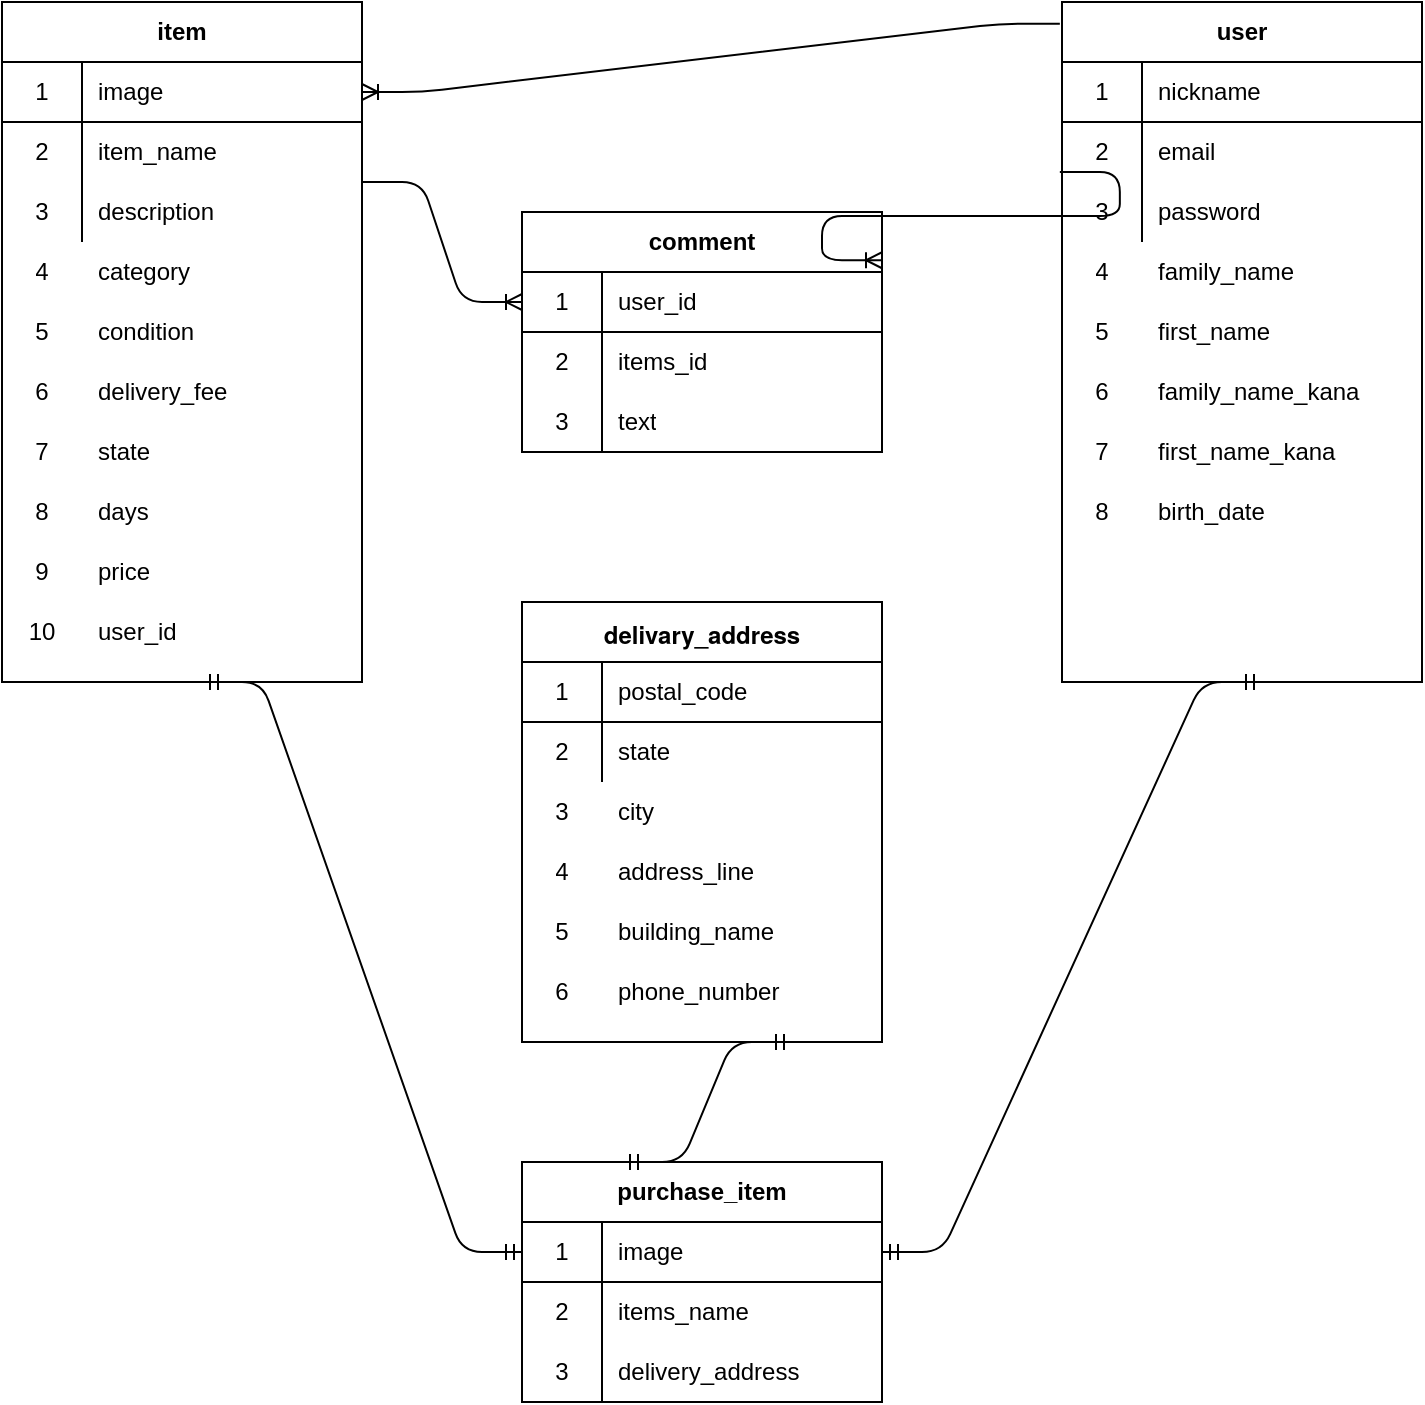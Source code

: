 <mxfile version="13.6.4" type="github">
  <diagram id="R2lEEEUBdFMjLlhIrx00" name="Page-1">
    <mxGraphModel dx="946" dy="543" grid="1" gridSize="10" guides="1" tooltips="1" connect="1" arrows="1" fold="1" page="1" pageScale="1" pageWidth="850" pageHeight="1100" math="0" shadow="0" extFonts="Permanent Marker^https://fonts.googleapis.com/css?family=Permanent+Marker">
      <root>
        <mxCell id="0" />
        <mxCell id="1" parent="0" />
        <mxCell id="xMCtz1LwxbjLgi_vazao-54" value="" style="shape=partialRectangle;html=1;whiteSpace=wrap;collapsible=0;dropTarget=0;pointerEvents=0;fillColor=none;top=0;left=0;bottom=0;right=0;points=[[0,0.5],[1,0.5]];portConstraint=eastwest;" parent="1" vertex="1">
          <mxGeometry x="590" y="140" width="180" height="30" as="geometry" />
        </mxCell>
        <mxCell id="xMCtz1LwxbjLgi_vazao-55" value="4" style="shape=partialRectangle;html=1;whiteSpace=wrap;connectable=0;fillColor=none;top=0;left=0;bottom=0;right=0;overflow=hidden;" parent="xMCtz1LwxbjLgi_vazao-54" vertex="1">
          <mxGeometry width="40" height="30" as="geometry" />
        </mxCell>
        <mxCell id="xMCtz1LwxbjLgi_vazao-56" value="family_name" style="shape=partialRectangle;html=1;whiteSpace=wrap;connectable=0;fillColor=none;top=0;left=0;bottom=0;right=0;align=left;spacingLeft=6;overflow=hidden;" parent="xMCtz1LwxbjLgi_vazao-54" vertex="1">
          <mxGeometry x="40" width="140" height="30" as="geometry" />
        </mxCell>
        <mxCell id="xMCtz1LwxbjLgi_vazao-57" value="" style="shape=partialRectangle;html=1;whiteSpace=wrap;collapsible=0;dropTarget=0;pointerEvents=0;fillColor=none;top=0;left=0;bottom=0;right=0;points=[[0,0.5],[1,0.5]];portConstraint=eastwest;" parent="1" vertex="1">
          <mxGeometry x="590" y="170" width="180" height="30" as="geometry" />
        </mxCell>
        <mxCell id="xMCtz1LwxbjLgi_vazao-58" value="5" style="shape=partialRectangle;html=1;whiteSpace=wrap;connectable=0;fillColor=none;top=0;left=0;bottom=0;right=0;overflow=hidden;" parent="xMCtz1LwxbjLgi_vazao-57" vertex="1">
          <mxGeometry width="40" height="30" as="geometry" />
        </mxCell>
        <mxCell id="xMCtz1LwxbjLgi_vazao-59" value="first_name" style="shape=partialRectangle;html=1;whiteSpace=wrap;connectable=0;fillColor=none;top=0;left=0;bottom=0;right=0;align=left;spacingLeft=6;overflow=hidden;" parent="xMCtz1LwxbjLgi_vazao-57" vertex="1">
          <mxGeometry x="40" width="140" height="30" as="geometry" />
        </mxCell>
        <mxCell id="xMCtz1LwxbjLgi_vazao-60" value="" style="shape=partialRectangle;html=1;whiteSpace=wrap;collapsible=0;dropTarget=0;pointerEvents=0;fillColor=none;top=0;left=0;bottom=0;right=0;points=[[0,0.5],[1,0.5]];portConstraint=eastwest;fontStyle=1;" parent="1" vertex="1">
          <mxGeometry x="590" y="200" width="180" height="30" as="geometry" />
        </mxCell>
        <mxCell id="xMCtz1LwxbjLgi_vazao-61" value="6" style="shape=partialRectangle;html=1;whiteSpace=wrap;connectable=0;fillColor=none;top=0;left=0;bottom=0;right=0;overflow=hidden;" parent="xMCtz1LwxbjLgi_vazao-60" vertex="1">
          <mxGeometry width="40" height="30" as="geometry" />
        </mxCell>
        <mxCell id="xMCtz1LwxbjLgi_vazao-62" value="family_name_kana" style="shape=partialRectangle;html=1;whiteSpace=wrap;connectable=0;fillColor=none;top=0;left=0;bottom=0;right=0;align=left;spacingLeft=6;overflow=hidden;" parent="xMCtz1LwxbjLgi_vazao-60" vertex="1">
          <mxGeometry x="40" width="140" height="30" as="geometry" />
        </mxCell>
        <mxCell id="xMCtz1LwxbjLgi_vazao-65" value="" style="shape=partialRectangle;html=1;whiteSpace=wrap;collapsible=0;dropTarget=0;pointerEvents=0;fillColor=none;top=0;left=0;bottom=0;right=0;points=[[0,0.5],[1,0.5]];portConstraint=eastwest;" parent="1" vertex="1">
          <mxGeometry x="590" y="230" width="180" height="30" as="geometry" />
        </mxCell>
        <mxCell id="xMCtz1LwxbjLgi_vazao-66" value="7" style="shape=partialRectangle;html=1;whiteSpace=wrap;connectable=0;fillColor=none;top=0;left=0;bottom=0;right=0;overflow=hidden;" parent="xMCtz1LwxbjLgi_vazao-65" vertex="1">
          <mxGeometry width="40" height="30" as="geometry" />
        </mxCell>
        <mxCell id="xMCtz1LwxbjLgi_vazao-67" value="first_name_kana" style="shape=partialRectangle;html=1;whiteSpace=wrap;connectable=0;fillColor=none;top=0;left=0;bottom=0;right=0;align=left;spacingLeft=6;overflow=hidden;" parent="xMCtz1LwxbjLgi_vazao-65" vertex="1">
          <mxGeometry x="40" width="140" height="30" as="geometry" />
        </mxCell>
        <mxCell id="xMCtz1LwxbjLgi_vazao-21" value="comment" style="shape=table;html=1;whiteSpace=wrap;startSize=30;container=1;collapsible=0;childLayout=tableLayout;fixedRows=1;rowLines=0;fontStyle=1;align=center;" parent="1" vertex="1">
          <mxGeometry x="320" y="125" width="180" height="120" as="geometry" />
        </mxCell>
        <mxCell id="xMCtz1LwxbjLgi_vazao-22" value="" style="shape=partialRectangle;html=1;whiteSpace=wrap;collapsible=0;dropTarget=0;pointerEvents=0;fillColor=none;top=0;left=0;bottom=1;right=0;points=[[0,0.5],[1,0.5]];portConstraint=eastwest;" parent="xMCtz1LwxbjLgi_vazao-21" vertex="1">
          <mxGeometry y="30" width="180" height="30" as="geometry" />
        </mxCell>
        <mxCell id="xMCtz1LwxbjLgi_vazao-23" value="1" style="shape=partialRectangle;html=1;whiteSpace=wrap;connectable=0;fillColor=none;top=0;left=0;bottom=0;right=0;overflow=hidden;" parent="xMCtz1LwxbjLgi_vazao-22" vertex="1">
          <mxGeometry width="40" height="30" as="geometry" />
        </mxCell>
        <mxCell id="xMCtz1LwxbjLgi_vazao-24" value="user_id" style="shape=partialRectangle;html=1;whiteSpace=wrap;connectable=0;fillColor=none;top=0;left=0;bottom=0;right=0;align=left;spacingLeft=6;overflow=hidden;" parent="xMCtz1LwxbjLgi_vazao-22" vertex="1">
          <mxGeometry x="40" width="140" height="30" as="geometry" />
        </mxCell>
        <mxCell id="xMCtz1LwxbjLgi_vazao-25" value="" style="shape=partialRectangle;html=1;whiteSpace=wrap;collapsible=0;dropTarget=0;pointerEvents=0;fillColor=none;top=0;left=0;bottom=0;right=0;points=[[0,0.5],[1,0.5]];portConstraint=eastwest;" parent="xMCtz1LwxbjLgi_vazao-21" vertex="1">
          <mxGeometry y="60" width="180" height="30" as="geometry" />
        </mxCell>
        <mxCell id="xMCtz1LwxbjLgi_vazao-26" value="2" style="shape=partialRectangle;html=1;whiteSpace=wrap;connectable=0;fillColor=none;top=0;left=0;bottom=0;right=0;overflow=hidden;" parent="xMCtz1LwxbjLgi_vazao-25" vertex="1">
          <mxGeometry width="40" height="30" as="geometry" />
        </mxCell>
        <mxCell id="xMCtz1LwxbjLgi_vazao-27" value="items_id" style="shape=partialRectangle;html=1;whiteSpace=wrap;connectable=0;fillColor=none;top=0;left=0;bottom=0;right=0;align=left;spacingLeft=6;overflow=hidden;" parent="xMCtz1LwxbjLgi_vazao-25" vertex="1">
          <mxGeometry x="40" width="140" height="30" as="geometry" />
        </mxCell>
        <mxCell id="xMCtz1LwxbjLgi_vazao-28" value="" style="shape=partialRectangle;html=1;whiteSpace=wrap;collapsible=0;dropTarget=0;pointerEvents=0;fillColor=none;top=0;left=0;bottom=0;right=0;points=[[0,0.5],[1,0.5]];portConstraint=eastwest;" parent="xMCtz1LwxbjLgi_vazao-21" vertex="1">
          <mxGeometry y="90" width="180" height="30" as="geometry" />
        </mxCell>
        <mxCell id="xMCtz1LwxbjLgi_vazao-29" value="3" style="shape=partialRectangle;html=1;whiteSpace=wrap;connectable=0;fillColor=none;top=0;left=0;bottom=0;right=0;overflow=hidden;" parent="xMCtz1LwxbjLgi_vazao-28" vertex="1">
          <mxGeometry width="40" height="30" as="geometry" />
        </mxCell>
        <mxCell id="xMCtz1LwxbjLgi_vazao-30" value="text" style="shape=partialRectangle;html=1;whiteSpace=wrap;connectable=0;fillColor=none;top=0;left=0;bottom=0;right=0;align=left;spacingLeft=6;overflow=hidden;" parent="xMCtz1LwxbjLgi_vazao-28" vertex="1">
          <mxGeometry x="40" width="140" height="30" as="geometry" />
        </mxCell>
        <mxCell id="xMCtz1LwxbjLgi_vazao-68" value="" style="shape=partialRectangle;html=1;whiteSpace=wrap;collapsible=0;dropTarget=0;pointerEvents=0;fillColor=none;top=0;left=0;bottom=0;right=0;points=[[0,0.5],[1,0.5]];portConstraint=eastwest;" parent="1" vertex="1">
          <mxGeometry x="590" y="260" width="180" height="30" as="geometry" />
        </mxCell>
        <mxCell id="xMCtz1LwxbjLgi_vazao-69" value="8" style="shape=partialRectangle;html=1;whiteSpace=wrap;connectable=0;fillColor=none;top=0;left=0;bottom=0;right=0;overflow=hidden;" parent="xMCtz1LwxbjLgi_vazao-68" vertex="1">
          <mxGeometry width="40" height="30" as="geometry" />
        </mxCell>
        <mxCell id="xMCtz1LwxbjLgi_vazao-70" value="birth_date" style="shape=partialRectangle;html=1;whiteSpace=wrap;connectable=0;fillColor=none;top=0;left=0;bottom=0;right=0;align=left;spacingLeft=6;overflow=hidden;" parent="xMCtz1LwxbjLgi_vazao-68" vertex="1">
          <mxGeometry x="40" width="140" height="30" as="geometry" />
        </mxCell>
        <mxCell id="xMCtz1LwxbjLgi_vazao-74" value="" style="shape=partialRectangle;html=1;whiteSpace=wrap;collapsible=0;dropTarget=0;pointerEvents=0;fillColor=none;top=0;left=0;bottom=0;right=0;points=[[0,0.5],[1,0.5]];portConstraint=eastwest;" parent="1" vertex="1">
          <mxGeometry x="60" y="140" width="180" height="30" as="geometry" />
        </mxCell>
        <mxCell id="xMCtz1LwxbjLgi_vazao-75" value="4" style="shape=partialRectangle;html=1;whiteSpace=wrap;connectable=0;fillColor=none;top=0;left=0;bottom=0;right=0;overflow=hidden;" parent="xMCtz1LwxbjLgi_vazao-74" vertex="1">
          <mxGeometry width="40" height="30" as="geometry" />
        </mxCell>
        <mxCell id="xMCtz1LwxbjLgi_vazao-76" value="category" style="shape=partialRectangle;html=1;whiteSpace=wrap;connectable=0;fillColor=none;top=0;left=0;bottom=0;right=0;align=left;spacingLeft=6;overflow=hidden;" parent="xMCtz1LwxbjLgi_vazao-74" vertex="1">
          <mxGeometry x="40" width="140" height="30" as="geometry" />
        </mxCell>
        <mxCell id="J47DMvdmZxNLsB0QZOsr-2" value="item" style="shape=table;html=1;whiteSpace=wrap;startSize=30;container=1;collapsible=0;childLayout=tableLayout;fixedRows=1;rowLines=0;fontStyle=1;align=center;" parent="1" vertex="1">
          <mxGeometry x="60" y="20" width="180" height="340" as="geometry" />
        </mxCell>
        <mxCell id="J47DMvdmZxNLsB0QZOsr-3" value="" style="shape=partialRectangle;html=1;whiteSpace=wrap;collapsible=0;dropTarget=0;pointerEvents=0;fillColor=none;top=0;left=0;bottom=1;right=0;points=[[0,0.5],[1,0.5]];portConstraint=eastwest;" parent="J47DMvdmZxNLsB0QZOsr-2" vertex="1">
          <mxGeometry y="30" width="180" height="30" as="geometry" />
        </mxCell>
        <mxCell id="J47DMvdmZxNLsB0QZOsr-4" value="1" style="shape=partialRectangle;html=1;whiteSpace=wrap;connectable=0;fillColor=none;top=0;left=0;bottom=0;right=0;overflow=hidden;" parent="J47DMvdmZxNLsB0QZOsr-3" vertex="1">
          <mxGeometry width="40" height="30" as="geometry" />
        </mxCell>
        <mxCell id="J47DMvdmZxNLsB0QZOsr-5" value="image" style="shape=partialRectangle;html=1;whiteSpace=wrap;connectable=0;fillColor=none;top=0;left=0;bottom=0;right=0;align=left;spacingLeft=6;overflow=hidden;" parent="J47DMvdmZxNLsB0QZOsr-3" vertex="1">
          <mxGeometry x="40" width="140" height="30" as="geometry" />
        </mxCell>
        <mxCell id="J47DMvdmZxNLsB0QZOsr-6" value="" style="shape=partialRectangle;html=1;whiteSpace=wrap;collapsible=0;dropTarget=0;pointerEvents=0;fillColor=none;top=0;left=0;bottom=0;right=0;points=[[0,0.5],[1,0.5]];portConstraint=eastwest;" parent="J47DMvdmZxNLsB0QZOsr-2" vertex="1">
          <mxGeometry y="60" width="180" height="30" as="geometry" />
        </mxCell>
        <mxCell id="J47DMvdmZxNLsB0QZOsr-7" value="2" style="shape=partialRectangle;html=1;whiteSpace=wrap;connectable=0;fillColor=none;top=0;left=0;bottom=0;right=0;overflow=hidden;" parent="J47DMvdmZxNLsB0QZOsr-6" vertex="1">
          <mxGeometry width="40" height="30" as="geometry" />
        </mxCell>
        <mxCell id="J47DMvdmZxNLsB0QZOsr-8" value="item_name" style="shape=partialRectangle;html=1;whiteSpace=wrap;connectable=0;fillColor=none;top=0;left=0;bottom=0;right=0;align=left;spacingLeft=6;overflow=hidden;" parent="J47DMvdmZxNLsB0QZOsr-6" vertex="1">
          <mxGeometry x="40" width="140" height="30" as="geometry" />
        </mxCell>
        <mxCell id="J47DMvdmZxNLsB0QZOsr-9" value="" style="shape=partialRectangle;html=1;whiteSpace=wrap;collapsible=0;dropTarget=0;pointerEvents=0;fillColor=none;top=0;left=0;bottom=0;right=0;points=[[0,0.5],[1,0.5]];portConstraint=eastwest;" parent="J47DMvdmZxNLsB0QZOsr-2" vertex="1">
          <mxGeometry y="90" width="180" height="30" as="geometry" />
        </mxCell>
        <mxCell id="J47DMvdmZxNLsB0QZOsr-10" value="3" style="shape=partialRectangle;html=1;whiteSpace=wrap;connectable=0;fillColor=none;top=0;left=0;bottom=0;right=0;overflow=hidden;" parent="J47DMvdmZxNLsB0QZOsr-9" vertex="1">
          <mxGeometry width="40" height="30" as="geometry" />
        </mxCell>
        <mxCell id="J47DMvdmZxNLsB0QZOsr-11" value="description" style="shape=partialRectangle;html=1;whiteSpace=wrap;connectable=0;fillColor=none;top=0;left=0;bottom=0;right=0;align=left;spacingLeft=6;overflow=hidden;" parent="J47DMvdmZxNLsB0QZOsr-9" vertex="1">
          <mxGeometry x="40" width="140" height="30" as="geometry" />
        </mxCell>
        <mxCell id="xMCtz1LwxbjLgi_vazao-41" value="user" style="shape=table;html=1;whiteSpace=wrap;startSize=30;container=1;collapsible=0;childLayout=tableLayout;fixedRows=1;rowLines=0;fontStyle=1;align=center;" parent="1" vertex="1">
          <mxGeometry x="590" y="20" width="180" height="340" as="geometry" />
        </mxCell>
        <mxCell id="xMCtz1LwxbjLgi_vazao-42" value="" style="shape=partialRectangle;html=1;whiteSpace=wrap;collapsible=0;dropTarget=0;pointerEvents=0;fillColor=none;top=0;left=0;bottom=1;right=0;points=[[0,0.5],[1,0.5]];portConstraint=eastwest;" parent="xMCtz1LwxbjLgi_vazao-41" vertex="1">
          <mxGeometry y="30" width="180" height="30" as="geometry" />
        </mxCell>
        <mxCell id="xMCtz1LwxbjLgi_vazao-43" value="1" style="shape=partialRectangle;html=1;whiteSpace=wrap;connectable=0;fillColor=none;top=0;left=0;bottom=0;right=0;overflow=hidden;" parent="xMCtz1LwxbjLgi_vazao-42" vertex="1">
          <mxGeometry width="40" height="30" as="geometry" />
        </mxCell>
        <mxCell id="xMCtz1LwxbjLgi_vazao-44" value="nickname" style="shape=partialRectangle;html=1;whiteSpace=wrap;connectable=0;fillColor=none;top=0;left=0;bottom=0;right=0;align=left;spacingLeft=6;overflow=hidden;" parent="xMCtz1LwxbjLgi_vazao-42" vertex="1">
          <mxGeometry x="40" width="140" height="30" as="geometry" />
        </mxCell>
        <mxCell id="xMCtz1LwxbjLgi_vazao-45" value="" style="shape=partialRectangle;html=1;whiteSpace=wrap;collapsible=0;dropTarget=0;pointerEvents=0;fillColor=none;top=0;left=0;bottom=0;right=0;points=[[0,0.5],[1,0.5]];portConstraint=eastwest;" parent="xMCtz1LwxbjLgi_vazao-41" vertex="1">
          <mxGeometry y="60" width="180" height="30" as="geometry" />
        </mxCell>
        <mxCell id="xMCtz1LwxbjLgi_vazao-46" value="2" style="shape=partialRectangle;html=1;whiteSpace=wrap;connectable=0;fillColor=none;top=0;left=0;bottom=0;right=0;overflow=hidden;" parent="xMCtz1LwxbjLgi_vazao-45" vertex="1">
          <mxGeometry width="40" height="30" as="geometry" />
        </mxCell>
        <mxCell id="xMCtz1LwxbjLgi_vazao-47" value="email" style="shape=partialRectangle;html=1;whiteSpace=wrap;connectable=0;fillColor=none;top=0;left=0;bottom=0;right=0;align=left;spacingLeft=6;overflow=hidden;labelBorderColor=none;shadow=0;" parent="xMCtz1LwxbjLgi_vazao-45" vertex="1">
          <mxGeometry x="40" width="140" height="30" as="geometry" />
        </mxCell>
        <mxCell id="xMCtz1LwxbjLgi_vazao-48" value="" style="shape=partialRectangle;html=1;whiteSpace=wrap;collapsible=0;dropTarget=0;pointerEvents=0;fillColor=none;top=0;left=0;bottom=0;right=0;points=[[0,0.5],[1,0.5]];portConstraint=eastwest;" parent="xMCtz1LwxbjLgi_vazao-41" vertex="1">
          <mxGeometry y="90" width="180" height="30" as="geometry" />
        </mxCell>
        <mxCell id="xMCtz1LwxbjLgi_vazao-49" value="3" style="shape=partialRectangle;html=1;whiteSpace=wrap;connectable=0;fillColor=none;top=0;left=0;bottom=0;right=0;overflow=hidden;" parent="xMCtz1LwxbjLgi_vazao-48" vertex="1">
          <mxGeometry width="40" height="30" as="geometry" />
        </mxCell>
        <mxCell id="xMCtz1LwxbjLgi_vazao-50" value="password" style="shape=partialRectangle;html=1;whiteSpace=wrap;connectable=0;fillColor=none;top=0;left=0;bottom=0;right=0;align=left;spacingLeft=6;overflow=hidden;" parent="xMCtz1LwxbjLgi_vazao-48" vertex="1">
          <mxGeometry x="40" width="140" height="30" as="geometry" />
        </mxCell>
        <mxCell id="hqGdXzhsA93ZY9QuLCnF-7" value="" style="shape=partialRectangle;html=1;whiteSpace=wrap;collapsible=0;dropTarget=0;pointerEvents=0;fillColor=none;top=0;left=0;bottom=0;right=0;points=[[0,0.5],[1,0.5]];portConstraint=eastwest;" parent="1" vertex="1">
          <mxGeometry x="320" y="380" width="180" height="30" as="geometry" />
        </mxCell>
        <mxCell id="hqGdXzhsA93ZY9QuLCnF-8" value="2" style="shape=partialRectangle;html=1;whiteSpace=wrap;connectable=0;fillColor=none;top=0;left=0;bottom=0;right=0;overflow=hidden;" parent="hqGdXzhsA93ZY9QuLCnF-7" vertex="1">
          <mxGeometry width="40" height="30" as="geometry" />
        </mxCell>
        <mxCell id="hqGdXzhsA93ZY9QuLCnF-9" value="state" style="shape=partialRectangle;html=1;whiteSpace=wrap;connectable=0;fillColor=none;top=0;left=0;bottom=0;right=0;align=left;spacingLeft=6;overflow=hidden;" parent="hqGdXzhsA93ZY9QuLCnF-7" vertex="1">
          <mxGeometry x="40" width="140" height="30" as="geometry" />
        </mxCell>
        <mxCell id="hqGdXzhsA93ZY9QuLCnF-26" value="" style="shape=partialRectangle;html=1;whiteSpace=wrap;collapsible=0;dropTarget=0;pointerEvents=0;fillColor=none;top=0;left=0;bottom=0;right=0;points=[[0,0.5],[1,0.5]];portConstraint=eastwest;" parent="1" vertex="1">
          <mxGeometry x="320" y="410" width="180" height="30" as="geometry" />
        </mxCell>
        <mxCell id="hqGdXzhsA93ZY9QuLCnF-27" value="3" style="shape=partialRectangle;html=1;whiteSpace=wrap;connectable=0;fillColor=none;top=0;left=0;bottom=0;right=0;overflow=hidden;" parent="hqGdXzhsA93ZY9QuLCnF-26" vertex="1">
          <mxGeometry width="40" height="30" as="geometry" />
        </mxCell>
        <mxCell id="hqGdXzhsA93ZY9QuLCnF-28" value="city" style="shape=partialRectangle;html=1;whiteSpace=wrap;connectable=0;fillColor=none;top=0;left=0;bottom=0;right=0;align=left;spacingLeft=6;overflow=hidden;" parent="hqGdXzhsA93ZY9QuLCnF-26" vertex="1">
          <mxGeometry x="40" width="140" height="30" as="geometry" />
        </mxCell>
        <mxCell id="1S5ZxvTBuqortSDLGqEG-19" value="" style="shape=partialRectangle;html=1;whiteSpace=wrap;collapsible=0;dropTarget=0;pointerEvents=0;fillColor=none;top=0;left=0;bottom=0;right=0;points=[[0,0.5],[1,0.5]];portConstraint=eastwest;" parent="1" vertex="1">
          <mxGeometry x="60" y="230" width="180" height="30" as="geometry" />
        </mxCell>
        <mxCell id="1S5ZxvTBuqortSDLGqEG-20" value="7" style="shape=partialRectangle;html=1;whiteSpace=wrap;connectable=0;fillColor=none;top=0;left=0;bottom=0;right=0;overflow=hidden;" parent="1S5ZxvTBuqortSDLGqEG-19" vertex="1">
          <mxGeometry width="40" height="30" as="geometry" />
        </mxCell>
        <mxCell id="1S5ZxvTBuqortSDLGqEG-21" value="state" style="shape=partialRectangle;html=1;whiteSpace=wrap;connectable=0;fillColor=none;top=0;left=0;bottom=0;right=0;align=left;spacingLeft=6;overflow=hidden;" parent="1S5ZxvTBuqortSDLGqEG-19" vertex="1">
          <mxGeometry x="40" width="140" height="30" as="geometry" />
        </mxCell>
        <mxCell id="1S5ZxvTBuqortSDLGqEG-33" value="" style="shape=partialRectangle;html=1;whiteSpace=wrap;collapsible=0;dropTarget=0;pointerEvents=0;fillColor=none;top=0;left=0;bottom=0;right=0;points=[[0,0.5],[1,0.5]];portConstraint=eastwest;" parent="1" vertex="1">
          <mxGeometry x="320" y="440" width="180" height="30" as="geometry" />
        </mxCell>
        <mxCell id="1S5ZxvTBuqortSDLGqEG-34" value="4" style="shape=partialRectangle;html=1;whiteSpace=wrap;connectable=0;fillColor=none;top=0;left=0;bottom=0;right=0;overflow=hidden;" parent="1S5ZxvTBuqortSDLGqEG-33" vertex="1">
          <mxGeometry width="40" height="30" as="geometry" />
        </mxCell>
        <mxCell id="1S5ZxvTBuqortSDLGqEG-35" value="address_line" style="shape=partialRectangle;html=1;whiteSpace=wrap;connectable=0;fillColor=none;top=0;left=0;bottom=0;right=0;align=left;spacingLeft=6;overflow=hidden;" parent="1S5ZxvTBuqortSDLGqEG-33" vertex="1">
          <mxGeometry x="40" width="140" height="30" as="geometry" />
        </mxCell>
        <mxCell id="1S5ZxvTBuqortSDLGqEG-36" value="" style="shape=partialRectangle;html=1;whiteSpace=wrap;collapsible=0;dropTarget=0;pointerEvents=0;fillColor=none;top=0;left=0;bottom=0;right=0;points=[[0,0.5],[1,0.5]];portConstraint=eastwest;" parent="1" vertex="1">
          <mxGeometry x="320" y="470" width="180" height="30" as="geometry" />
        </mxCell>
        <mxCell id="1S5ZxvTBuqortSDLGqEG-37" value="5" style="shape=partialRectangle;html=1;whiteSpace=wrap;connectable=0;fillColor=none;top=0;left=0;bottom=0;right=0;overflow=hidden;" parent="1S5ZxvTBuqortSDLGqEG-36" vertex="1">
          <mxGeometry width="40" height="30" as="geometry" />
        </mxCell>
        <mxCell id="1S5ZxvTBuqortSDLGqEG-38" value="building_name" style="shape=partialRectangle;html=1;whiteSpace=wrap;connectable=0;fillColor=none;top=0;left=0;bottom=0;right=0;align=left;spacingLeft=6;overflow=hidden;" parent="1S5ZxvTBuqortSDLGqEG-36" vertex="1">
          <mxGeometry x="40" width="140" height="30" as="geometry" />
        </mxCell>
        <mxCell id="1S5ZxvTBuqortSDLGqEG-39" value="" style="shape=partialRectangle;html=1;whiteSpace=wrap;collapsible=0;dropTarget=0;pointerEvents=0;fillColor=none;top=0;left=0;bottom=0;right=0;points=[[0,0.5],[1,0.5]];portConstraint=eastwest;" parent="1" vertex="1">
          <mxGeometry x="320" y="500" width="180" height="30" as="geometry" />
        </mxCell>
        <mxCell id="1S5ZxvTBuqortSDLGqEG-40" value="6" style="shape=partialRectangle;html=1;whiteSpace=wrap;connectable=0;fillColor=none;top=0;left=0;bottom=0;right=0;overflow=hidden;" parent="1S5ZxvTBuqortSDLGqEG-39" vertex="1">
          <mxGeometry width="40" height="30" as="geometry" />
        </mxCell>
        <mxCell id="1S5ZxvTBuqortSDLGqEG-41" value="phone_number" style="shape=partialRectangle;html=1;whiteSpace=wrap;connectable=0;fillColor=none;top=0;left=0;bottom=0;right=0;align=left;spacingLeft=6;overflow=hidden;" parent="1S5ZxvTBuqortSDLGqEG-39" vertex="1">
          <mxGeometry x="40" width="140" height="30" as="geometry" />
        </mxCell>
        <mxCell id="J47DMvdmZxNLsB0QZOsr-12" value="" style="shape=partialRectangle;html=1;whiteSpace=wrap;collapsible=0;dropTarget=0;pointerEvents=0;fillColor=none;top=0;left=0;bottom=0;right=0;points=[[0,0.5],[1,0.5]];portConstraint=eastwest;" parent="1" vertex="1">
          <mxGeometry x="60" y="170" width="180" height="30" as="geometry" />
        </mxCell>
        <mxCell id="J47DMvdmZxNLsB0QZOsr-13" value="5" style="shape=partialRectangle;html=1;whiteSpace=wrap;connectable=0;fillColor=none;top=0;left=0;bottom=0;right=0;overflow=hidden;" parent="J47DMvdmZxNLsB0QZOsr-12" vertex="1">
          <mxGeometry width="40" height="30" as="geometry" />
        </mxCell>
        <mxCell id="J47DMvdmZxNLsB0QZOsr-14" value="condition" style="shape=partialRectangle;html=1;whiteSpace=wrap;connectable=0;fillColor=none;top=0;left=0;bottom=0;right=0;align=left;spacingLeft=6;overflow=hidden;" parent="J47DMvdmZxNLsB0QZOsr-12" vertex="1">
          <mxGeometry x="40" width="140" height="30" as="geometry" />
        </mxCell>
        <mxCell id="J47DMvdmZxNLsB0QZOsr-15" value="" style="shape=partialRectangle;html=1;whiteSpace=wrap;collapsible=0;dropTarget=0;pointerEvents=0;fillColor=none;top=0;left=0;bottom=0;right=0;points=[[0,0.5],[1,0.5]];portConstraint=eastwest;" parent="1" vertex="1">
          <mxGeometry x="60" y="200" width="180" height="30" as="geometry" />
        </mxCell>
        <mxCell id="J47DMvdmZxNLsB0QZOsr-16" value="6" style="shape=partialRectangle;html=1;whiteSpace=wrap;connectable=0;fillColor=none;top=0;left=0;bottom=0;right=0;overflow=hidden;" parent="J47DMvdmZxNLsB0QZOsr-15" vertex="1">
          <mxGeometry width="40" height="30" as="geometry" />
        </mxCell>
        <mxCell id="J47DMvdmZxNLsB0QZOsr-17" value="delivery_fee" style="shape=partialRectangle;html=1;whiteSpace=wrap;connectable=0;fillColor=none;top=0;left=0;bottom=0;right=0;align=left;spacingLeft=6;overflow=hidden;" parent="J47DMvdmZxNLsB0QZOsr-15" vertex="1">
          <mxGeometry x="40" width="140" height="30" as="geometry" />
        </mxCell>
        <mxCell id="J47DMvdmZxNLsB0QZOsr-21" value="" style="shape=partialRectangle;html=1;whiteSpace=wrap;collapsible=0;dropTarget=0;pointerEvents=0;fillColor=none;top=0;left=0;bottom=0;right=0;points=[[0,0.5],[1,0.5]];portConstraint=eastwest;" parent="1" vertex="1">
          <mxGeometry x="60" y="260" width="180" height="30" as="geometry" />
        </mxCell>
        <mxCell id="J47DMvdmZxNLsB0QZOsr-22" value="8" style="shape=partialRectangle;html=1;whiteSpace=wrap;connectable=0;fillColor=none;top=0;left=0;bottom=0;right=0;overflow=hidden;" parent="J47DMvdmZxNLsB0QZOsr-21" vertex="1">
          <mxGeometry width="40" height="30" as="geometry" />
        </mxCell>
        <mxCell id="J47DMvdmZxNLsB0QZOsr-23" value="days" style="shape=partialRectangle;html=1;whiteSpace=wrap;connectable=0;fillColor=none;top=0;left=0;bottom=0;right=0;align=left;spacingLeft=6;overflow=hidden;" parent="J47DMvdmZxNLsB0QZOsr-21" vertex="1">
          <mxGeometry x="40" width="140" height="30" as="geometry" />
        </mxCell>
        <mxCell id="J47DMvdmZxNLsB0QZOsr-26" value="" style="shape=partialRectangle;html=1;whiteSpace=wrap;collapsible=0;dropTarget=0;pointerEvents=0;fillColor=none;top=0;left=0;bottom=0;right=0;points=[[0,0.5],[1,0.5]];portConstraint=eastwest;" parent="1" vertex="1">
          <mxGeometry x="60" y="290" width="180" height="30" as="geometry" />
        </mxCell>
        <mxCell id="J47DMvdmZxNLsB0QZOsr-27" value="9" style="shape=partialRectangle;html=1;whiteSpace=wrap;connectable=0;fillColor=none;top=0;left=0;bottom=0;right=0;overflow=hidden;" parent="J47DMvdmZxNLsB0QZOsr-26" vertex="1">
          <mxGeometry width="40" height="30" as="geometry" />
        </mxCell>
        <mxCell id="J47DMvdmZxNLsB0QZOsr-28" value="price" style="shape=partialRectangle;html=1;whiteSpace=wrap;connectable=0;fillColor=none;top=0;left=0;bottom=0;right=0;align=left;spacingLeft=6;overflow=hidden;" parent="J47DMvdmZxNLsB0QZOsr-26" vertex="1">
          <mxGeometry x="40" width="140" height="30" as="geometry" />
        </mxCell>
        <mxCell id="J47DMvdmZxNLsB0QZOsr-29" value="" style="shape=partialRectangle;html=1;whiteSpace=wrap;collapsible=0;dropTarget=0;pointerEvents=0;fillColor=none;top=0;left=0;bottom=0;right=0;points=[[0,0.5],[1,0.5]];portConstraint=eastwest;" parent="1" vertex="1">
          <mxGeometry x="60" y="320" width="180" height="30" as="geometry" />
        </mxCell>
        <mxCell id="J47DMvdmZxNLsB0QZOsr-30" value="10" style="shape=partialRectangle;html=1;whiteSpace=wrap;connectable=0;fillColor=none;top=0;left=0;bottom=0;right=0;overflow=hidden;" parent="J47DMvdmZxNLsB0QZOsr-29" vertex="1">
          <mxGeometry width="40" height="30" as="geometry" />
        </mxCell>
        <mxCell id="J47DMvdmZxNLsB0QZOsr-31" value="user_id" style="shape=partialRectangle;html=1;whiteSpace=wrap;connectable=0;fillColor=none;top=0;left=0;bottom=0;right=0;align=left;spacingLeft=6;overflow=hidden;" parent="J47DMvdmZxNLsB0QZOsr-29" vertex="1">
          <mxGeometry x="40" width="140" height="30" as="geometry" />
        </mxCell>
        <mxCell id="xMCtz1LwxbjLgi_vazao-1" value="&lt;p class=&quot;p1&quot; style=&quot;margin: 0px ; font-stretch: normal ; line-height: normal ; font-family: &amp;#34;helvetica neue&amp;#34;&quot;&gt;delivary_address&lt;/p&gt;" style="shape=table;html=1;whiteSpace=wrap;startSize=30;container=1;collapsible=0;childLayout=tableLayout;fixedRows=1;rowLines=0;fontStyle=1;align=center;" parent="1" vertex="1">
          <mxGeometry x="320" y="320" width="180" height="220" as="geometry" />
        </mxCell>
        <mxCell id="xMCtz1LwxbjLgi_vazao-2" value="" style="shape=partialRectangle;html=1;whiteSpace=wrap;collapsible=0;dropTarget=0;pointerEvents=0;fillColor=none;top=0;left=0;bottom=1;right=0;points=[[0,0.5],[1,0.5]];portConstraint=eastwest;" parent="xMCtz1LwxbjLgi_vazao-1" vertex="1">
          <mxGeometry y="30" width="180" height="30" as="geometry" />
        </mxCell>
        <mxCell id="xMCtz1LwxbjLgi_vazao-3" value="1" style="shape=partialRectangle;html=1;whiteSpace=wrap;connectable=0;fillColor=none;top=0;left=0;bottom=0;right=0;overflow=hidden;" parent="xMCtz1LwxbjLgi_vazao-2" vertex="1">
          <mxGeometry width="40" height="30" as="geometry" />
        </mxCell>
        <mxCell id="xMCtz1LwxbjLgi_vazao-4" value="postal_code" style="shape=partialRectangle;html=1;whiteSpace=wrap;connectable=0;fillColor=none;top=0;left=0;bottom=0;right=0;align=left;spacingLeft=6;overflow=hidden;" parent="xMCtz1LwxbjLgi_vazao-2" vertex="1">
          <mxGeometry x="40" width="140" height="30" as="geometry" />
        </mxCell>
        <mxCell id="xMCtz1LwxbjLgi_vazao-5" value="" style="shape=partialRectangle;html=1;whiteSpace=wrap;collapsible=0;dropTarget=0;pointerEvents=0;fillColor=none;top=0;left=0;bottom=0;right=0;points=[[0,0.5],[1,0.5]];portConstraint=eastwest;" parent="xMCtz1LwxbjLgi_vazao-1" vertex="1">
          <mxGeometry y="60" width="180" height="30" as="geometry" />
        </mxCell>
        <mxCell id="xMCtz1LwxbjLgi_vazao-6" value="" style="shape=partialRectangle;html=1;whiteSpace=wrap;connectable=0;fillColor=none;top=0;left=0;bottom=0;right=0;overflow=hidden;" parent="xMCtz1LwxbjLgi_vazao-5" vertex="1">
          <mxGeometry width="40" height="30" as="geometry" />
        </mxCell>
        <mxCell id="xMCtz1LwxbjLgi_vazao-7" value="" style="shape=partialRectangle;html=1;whiteSpace=wrap;connectable=0;fillColor=none;top=0;left=0;bottom=0;right=0;align=left;spacingLeft=6;overflow=hidden;" parent="xMCtz1LwxbjLgi_vazao-5" vertex="1">
          <mxGeometry x="40" width="140" height="30" as="geometry" />
        </mxCell>
        <mxCell id="R1llV1KvZUZPY_8BsGiL-11" value="" style="edgeStyle=entityRelationEdgeStyle;fontSize=12;html=1;endArrow=ERoneToMany;entryX=1;entryY=0.5;entryDx=0;entryDy=0;exitX=-0.006;exitY=0.032;exitDx=0;exitDy=0;exitPerimeter=0;" edge="1" parent="1" source="xMCtz1LwxbjLgi_vazao-41" target="J47DMvdmZxNLsB0QZOsr-3">
          <mxGeometry width="100" height="100" relative="1" as="geometry">
            <mxPoint x="325" y="110" as="sourcePoint" />
            <mxPoint x="425" y="10" as="targetPoint" />
          </mxGeometry>
        </mxCell>
        <mxCell id="R1llV1KvZUZPY_8BsGiL-12" value="" style="edgeStyle=entityRelationEdgeStyle;fontSize=12;html=1;endArrow=ERoneToMany;exitX=-0.006;exitY=0.833;exitDx=0;exitDy=0;exitPerimeter=0;" edge="1" parent="1" source="xMCtz1LwxbjLgi_vazao-45">
          <mxGeometry width="100" height="100" relative="1" as="geometry">
            <mxPoint x="578.92" y="90" as="sourcePoint" />
            <mxPoint x="500" y="149.12" as="targetPoint" />
          </mxGeometry>
        </mxCell>
        <mxCell id="R1llV1KvZUZPY_8BsGiL-13" value="" style="edgeStyle=entityRelationEdgeStyle;fontSize=12;html=1;endArrow=ERoneToMany;entryX=0;entryY=0.5;entryDx=0;entryDy=0;" edge="1" parent="1" target="xMCtz1LwxbjLgi_vazao-22">
          <mxGeometry width="100" height="100" relative="1" as="geometry">
            <mxPoint x="240" y="110" as="sourcePoint" />
            <mxPoint x="340" y="10" as="targetPoint" />
          </mxGeometry>
        </mxCell>
        <mxCell id="R1llV1KvZUZPY_8BsGiL-1" value="purchase_item" style="shape=table;html=1;whiteSpace=wrap;startSize=30;container=1;collapsible=0;childLayout=tableLayout;fixedRows=1;rowLines=0;fontStyle=1;align=center;" vertex="1" parent="1">
          <mxGeometry x="320" y="600" width="180" height="120" as="geometry" />
        </mxCell>
        <mxCell id="R1llV1KvZUZPY_8BsGiL-2" value="" style="shape=partialRectangle;html=1;whiteSpace=wrap;collapsible=0;dropTarget=0;pointerEvents=0;fillColor=none;top=0;left=0;bottom=1;right=0;points=[[0,0.5],[1,0.5]];portConstraint=eastwest;" vertex="1" parent="R1llV1KvZUZPY_8BsGiL-1">
          <mxGeometry y="30" width="180" height="30" as="geometry" />
        </mxCell>
        <mxCell id="R1llV1KvZUZPY_8BsGiL-3" value="1" style="shape=partialRectangle;html=1;whiteSpace=wrap;connectable=0;fillColor=none;top=0;left=0;bottom=0;right=0;overflow=hidden;" vertex="1" parent="R1llV1KvZUZPY_8BsGiL-2">
          <mxGeometry width="40" height="30" as="geometry" />
        </mxCell>
        <mxCell id="R1llV1KvZUZPY_8BsGiL-4" value="image" style="shape=partialRectangle;html=1;whiteSpace=wrap;connectable=0;fillColor=none;top=0;left=0;bottom=0;right=0;align=left;spacingLeft=6;overflow=hidden;" vertex="1" parent="R1llV1KvZUZPY_8BsGiL-2">
          <mxGeometry x="40" width="140" height="30" as="geometry" />
        </mxCell>
        <mxCell id="R1llV1KvZUZPY_8BsGiL-5" value="" style="shape=partialRectangle;html=1;whiteSpace=wrap;collapsible=0;dropTarget=0;pointerEvents=0;fillColor=none;top=0;left=0;bottom=0;right=0;points=[[0,0.5],[1,0.5]];portConstraint=eastwest;" vertex="1" parent="R1llV1KvZUZPY_8BsGiL-1">
          <mxGeometry y="60" width="180" height="30" as="geometry" />
        </mxCell>
        <mxCell id="R1llV1KvZUZPY_8BsGiL-6" value="2" style="shape=partialRectangle;html=1;whiteSpace=wrap;connectable=0;fillColor=none;top=0;left=0;bottom=0;right=0;overflow=hidden;" vertex="1" parent="R1llV1KvZUZPY_8BsGiL-5">
          <mxGeometry width="40" height="30" as="geometry" />
        </mxCell>
        <mxCell id="R1llV1KvZUZPY_8BsGiL-7" value="items_name" style="shape=partialRectangle;html=1;whiteSpace=wrap;connectable=0;fillColor=none;top=0;left=0;bottom=0;right=0;align=left;spacingLeft=6;overflow=hidden;" vertex="1" parent="R1llV1KvZUZPY_8BsGiL-5">
          <mxGeometry x="40" width="140" height="30" as="geometry" />
        </mxCell>
        <mxCell id="R1llV1KvZUZPY_8BsGiL-8" value="" style="shape=partialRectangle;html=1;whiteSpace=wrap;collapsible=0;dropTarget=0;pointerEvents=0;fillColor=none;top=0;left=0;bottom=0;right=0;points=[[0,0.5],[1,0.5]];portConstraint=eastwest;" vertex="1" parent="R1llV1KvZUZPY_8BsGiL-1">
          <mxGeometry y="90" width="180" height="30" as="geometry" />
        </mxCell>
        <mxCell id="R1llV1KvZUZPY_8BsGiL-9" value="3" style="shape=partialRectangle;html=1;whiteSpace=wrap;connectable=0;fillColor=none;top=0;left=0;bottom=0;right=0;overflow=hidden;" vertex="1" parent="R1llV1KvZUZPY_8BsGiL-8">
          <mxGeometry width="40" height="30" as="geometry" />
        </mxCell>
        <mxCell id="R1llV1KvZUZPY_8BsGiL-10" value="delivery_address" style="shape=partialRectangle;html=1;whiteSpace=wrap;connectable=0;fillColor=none;top=0;left=0;bottom=0;right=0;align=left;spacingLeft=6;overflow=hidden;" vertex="1" parent="R1llV1KvZUZPY_8BsGiL-8">
          <mxGeometry x="40" width="140" height="30" as="geometry" />
        </mxCell>
        <mxCell id="R1llV1KvZUZPY_8BsGiL-14" value="" style="edgeStyle=entityRelationEdgeStyle;fontSize=12;html=1;endArrow=ERmandOne;startArrow=ERmandOne;entryX=0;entryY=0.5;entryDx=0;entryDy=0;" edge="1" parent="1" target="R1llV1KvZUZPY_8BsGiL-2">
          <mxGeometry width="100" height="100" relative="1" as="geometry">
            <mxPoint x="160" y="360" as="sourcePoint" />
            <mxPoint x="260" y="690" as="targetPoint" />
          </mxGeometry>
        </mxCell>
        <mxCell id="R1llV1KvZUZPY_8BsGiL-15" value="" style="edgeStyle=entityRelationEdgeStyle;fontSize=12;html=1;endArrow=ERmandOne;startArrow=ERmandOne;exitX=1;exitY=0.5;exitDx=0;exitDy=0;" edge="1" parent="1" source="R1llV1KvZUZPY_8BsGiL-2">
          <mxGeometry width="100" height="100" relative="1" as="geometry">
            <mxPoint x="560" y="670" as="sourcePoint" />
            <mxPoint x="690" y="360" as="targetPoint" />
          </mxGeometry>
        </mxCell>
        <mxCell id="R1llV1KvZUZPY_8BsGiL-16" value="" style="edgeStyle=entityRelationEdgeStyle;fontSize=12;html=1;endArrow=ERmandOne;startArrow=ERmandOne;entryX=0.75;entryY=1;entryDx=0;entryDy=0;" edge="1" parent="1" target="xMCtz1LwxbjLgi_vazao-1">
          <mxGeometry width="100" height="100" relative="1" as="geometry">
            <mxPoint x="370" y="600" as="sourcePoint" />
            <mxPoint x="470" y="500" as="targetPoint" />
          </mxGeometry>
        </mxCell>
      </root>
    </mxGraphModel>
  </diagram>
</mxfile>
